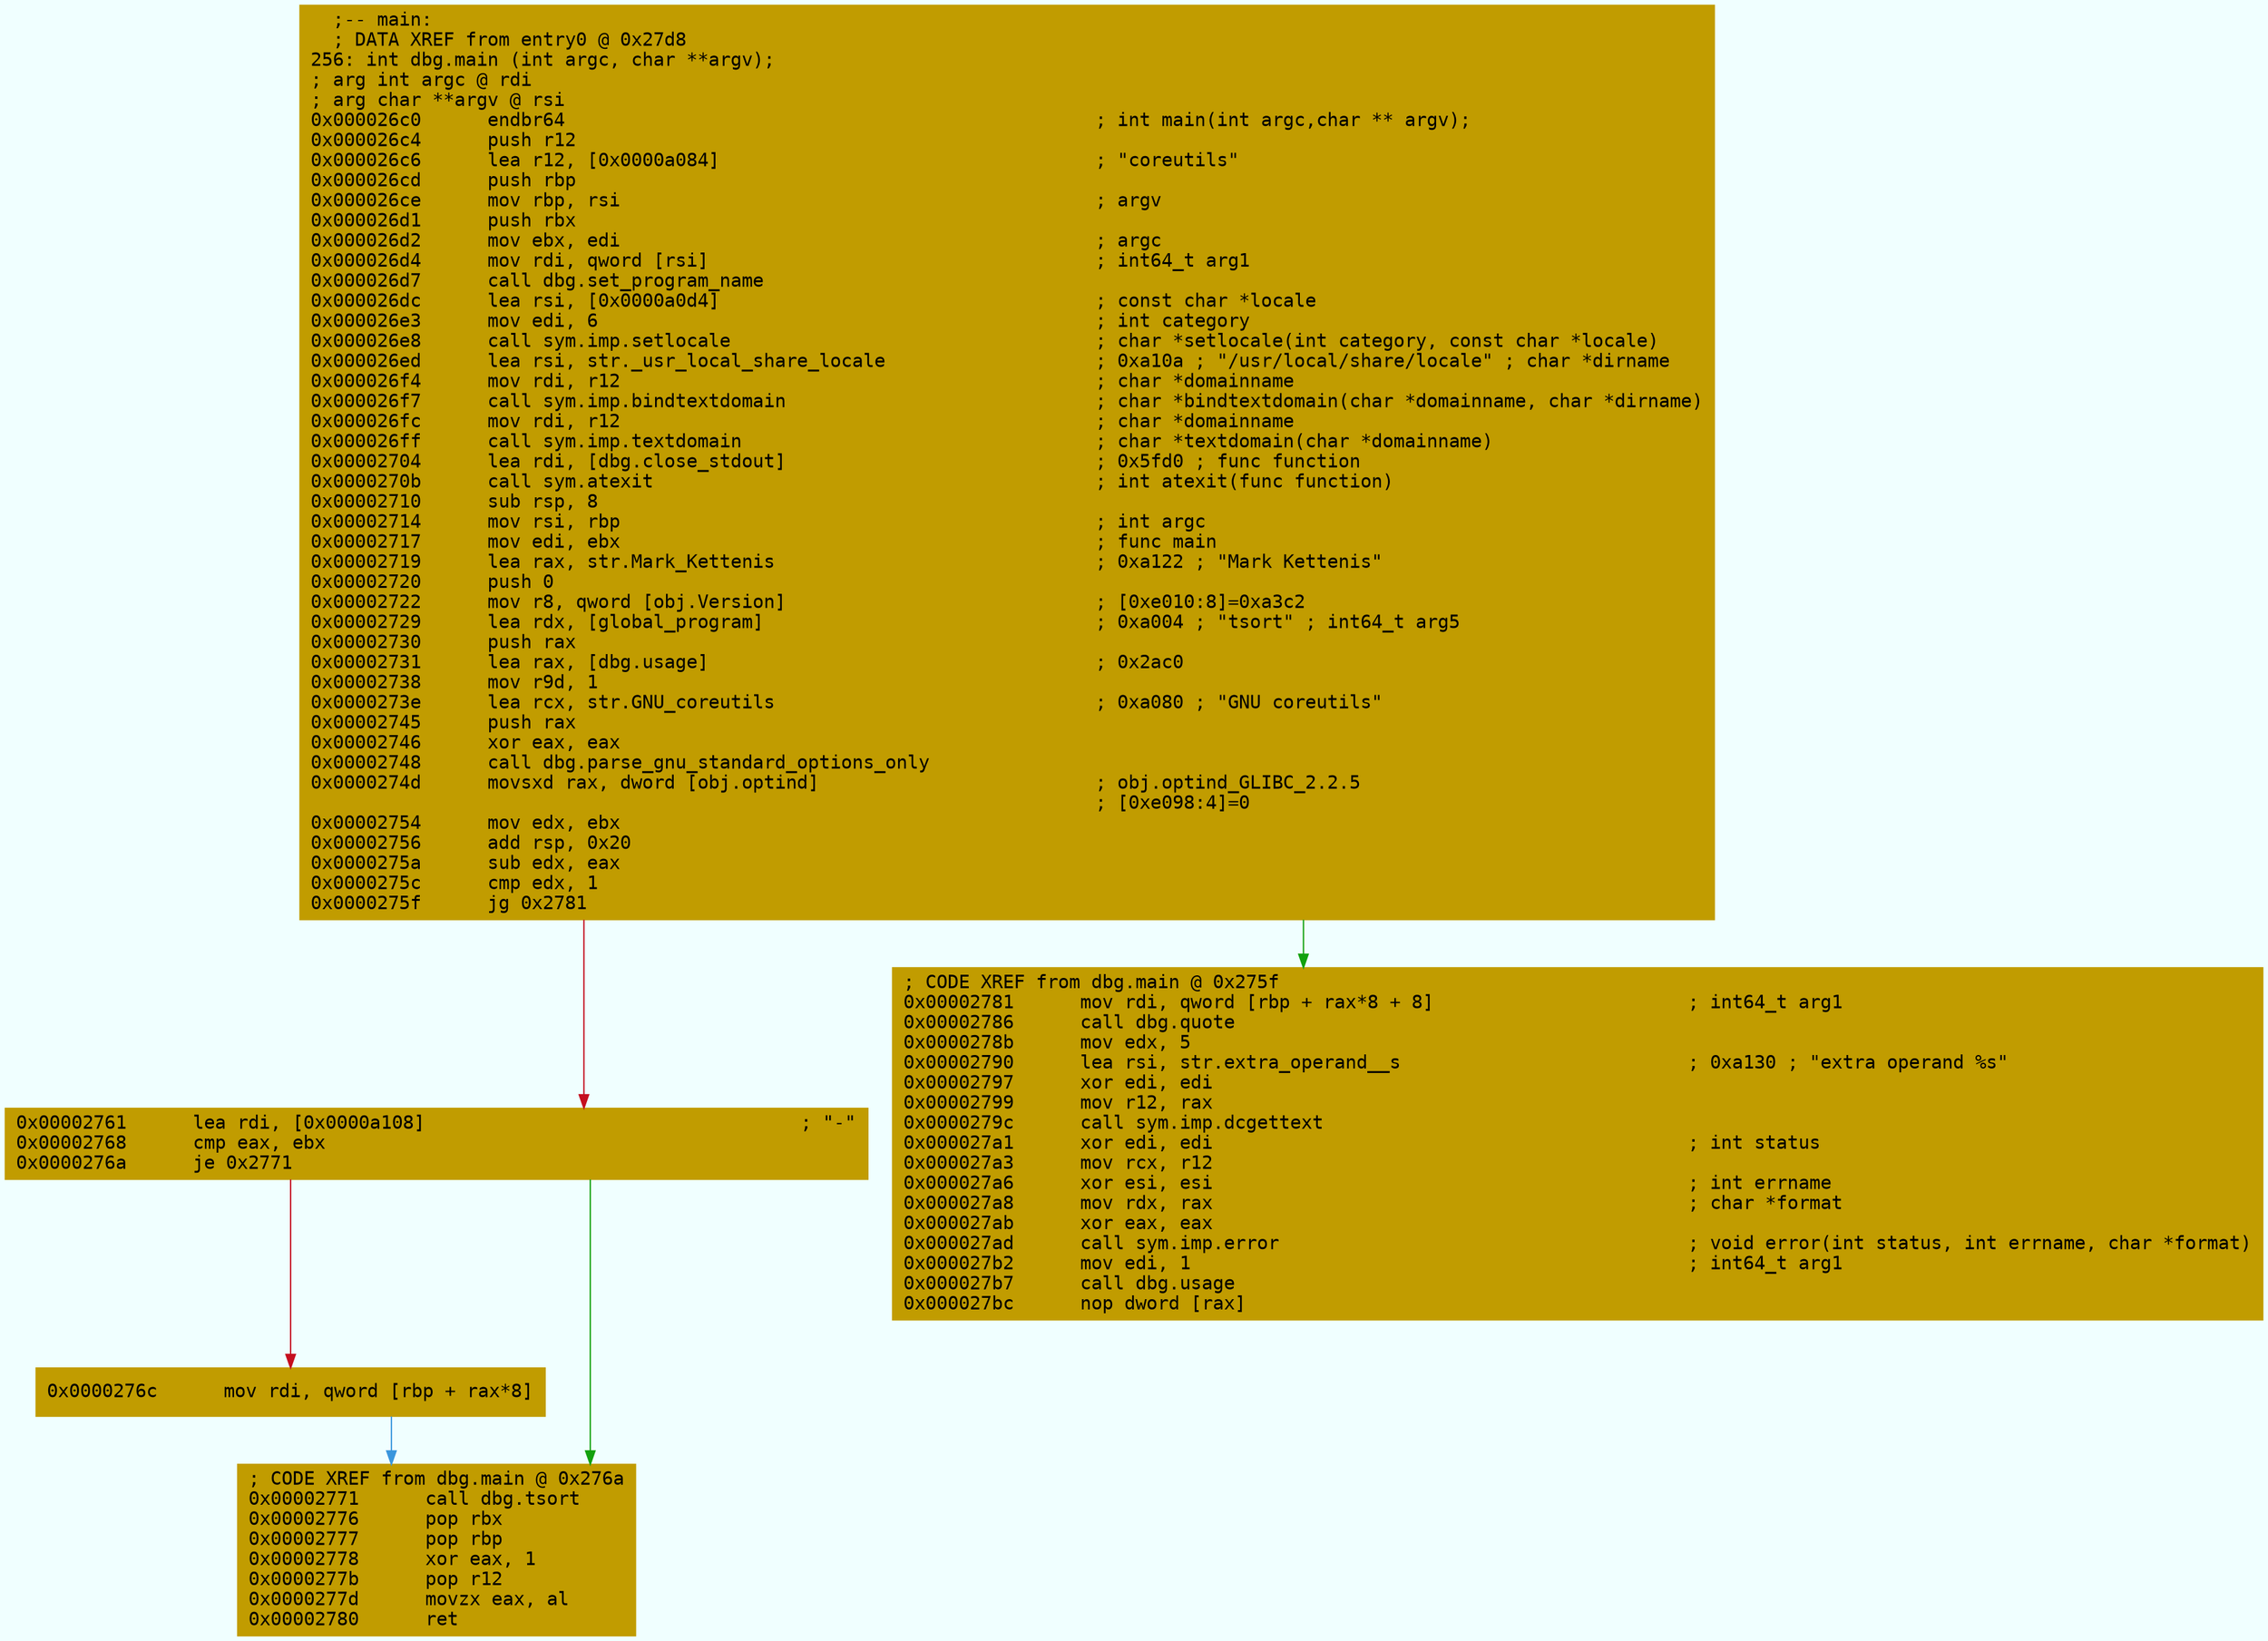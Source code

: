 digraph code {
	graph [bgcolor=azure fontsize=8 fontname="Courier" splines="ortho"];
	node [fillcolor=gray style=filled shape=box];
	edge [arrowhead="normal"];
	"0x000026c0" [URL="dbg.main/0x000026c0", fillcolor="#c19c00",color="#c19c00", fontname="Courier",label="  ;-- main:\l  ; DATA XREF from entry0 @ 0x27d8\l256: int dbg.main (int argc, char **argv);\l; arg int argc @ rdi\l; arg char **argv @ rsi\l0x000026c0      endbr64                                                ; int main(int argc,char ** argv);\l0x000026c4      push r12\l0x000026c6      lea r12, [0x0000a084]                                  ; \"coreutils\"\l0x000026cd      push rbp\l0x000026ce      mov rbp, rsi                                           ; argv\l0x000026d1      push rbx\l0x000026d2      mov ebx, edi                                           ; argc\l0x000026d4      mov rdi, qword [rsi]                                   ; int64_t arg1\l0x000026d7      call dbg.set_program_name\l0x000026dc      lea rsi, [0x0000a0d4]                                  ; const char *locale\l0x000026e3      mov edi, 6                                             ; int category\l0x000026e8      call sym.imp.setlocale                                 ; char *setlocale(int category, const char *locale)\l0x000026ed      lea rsi, str._usr_local_share_locale                   ; 0xa10a ; \"/usr/local/share/locale\" ; char *dirname\l0x000026f4      mov rdi, r12                                           ; char *domainname\l0x000026f7      call sym.imp.bindtextdomain                            ; char *bindtextdomain(char *domainname, char *dirname)\l0x000026fc      mov rdi, r12                                           ; char *domainname\l0x000026ff      call sym.imp.textdomain                                ; char *textdomain(char *domainname)\l0x00002704      lea rdi, [dbg.close_stdout]                            ; 0x5fd0 ; func function\l0x0000270b      call sym.atexit                                        ; int atexit(func function)\l0x00002710      sub rsp, 8\l0x00002714      mov rsi, rbp                                           ; int argc\l0x00002717      mov edi, ebx                                           ; func main\l0x00002719      lea rax, str.Mark_Kettenis                             ; 0xa122 ; \"Mark Kettenis\"\l0x00002720      push 0\l0x00002722      mov r8, qword [obj.Version]                            ; [0xe010:8]=0xa3c2\l0x00002729      lea rdx, [global_program]                              ; 0xa004 ; \"tsort\" ; int64_t arg5\l0x00002730      push rax\l0x00002731      lea rax, [dbg.usage]                                   ; 0x2ac0\l0x00002738      mov r9d, 1\l0x0000273e      lea rcx, str.GNU_coreutils                             ; 0xa080 ; \"GNU coreutils\"\l0x00002745      push rax\l0x00002746      xor eax, eax\l0x00002748      call dbg.parse_gnu_standard_options_only\l0x0000274d      movsxd rax, dword [obj.optind]                         ; obj.optind_GLIBC_2.2.5\l                                                                       ; [0xe098:4]=0\l0x00002754      mov edx, ebx\l0x00002756      add rsp, 0x20\l0x0000275a      sub edx, eax\l0x0000275c      cmp edx, 1\l0x0000275f      jg 0x2781\l"]
	"0x00002761" [URL="dbg.main/0x00002761", fillcolor="#c19c00",color="#c19c00", fontname="Courier",label="0x00002761      lea rdi, [0x0000a108]                                  ; \"-\"\l0x00002768      cmp eax, ebx\l0x0000276a      je 0x2771\l"]
	"0x0000276c" [URL="dbg.main/0x0000276c", fillcolor="#c19c00",color="#c19c00", fontname="Courier",label="0x0000276c      mov rdi, qword [rbp + rax*8]\l"]
	"0x00002771" [URL="dbg.main/0x00002771", fillcolor="#c19c00",color="#c19c00", fontname="Courier",label="; CODE XREF from dbg.main @ 0x276a\l0x00002771      call dbg.tsort\l0x00002776      pop rbx\l0x00002777      pop rbp\l0x00002778      xor eax, 1\l0x0000277b      pop r12\l0x0000277d      movzx eax, al\l0x00002780      ret\l"]
	"0x00002781" [URL="dbg.main/0x00002781", fillcolor="#c19c00",color="#c19c00", fontname="Courier",label="; CODE XREF from dbg.main @ 0x275f\l0x00002781      mov rdi, qword [rbp + rax*8 + 8]                       ; int64_t arg1\l0x00002786      call dbg.quote\l0x0000278b      mov edx, 5\l0x00002790      lea rsi, str.extra_operand__s                          ; 0xa130 ; \"extra operand %s\"\l0x00002797      xor edi, edi\l0x00002799      mov r12, rax\l0x0000279c      call sym.imp.dcgettext\l0x000027a1      xor edi, edi                                           ; int status\l0x000027a3      mov rcx, r12\l0x000027a6      xor esi, esi                                           ; int errname\l0x000027a8      mov rdx, rax                                           ; char *format\l0x000027ab      xor eax, eax\l0x000027ad      call sym.imp.error                                     ; void error(int status, int errname, char *format)\l0x000027b2      mov edi, 1                                             ; int64_t arg1\l0x000027b7      call dbg.usage\l0x000027bc      nop dword [rax]\l"]
        "0x000026c0" -> "0x00002781" [color="#13a10e"];
        "0x000026c0" -> "0x00002761" [color="#c50f1f"];
        "0x00002761" -> "0x00002771" [color="#13a10e"];
        "0x00002761" -> "0x0000276c" [color="#c50f1f"];
        "0x0000276c" -> "0x00002771" [color="#3a96dd"];
}
